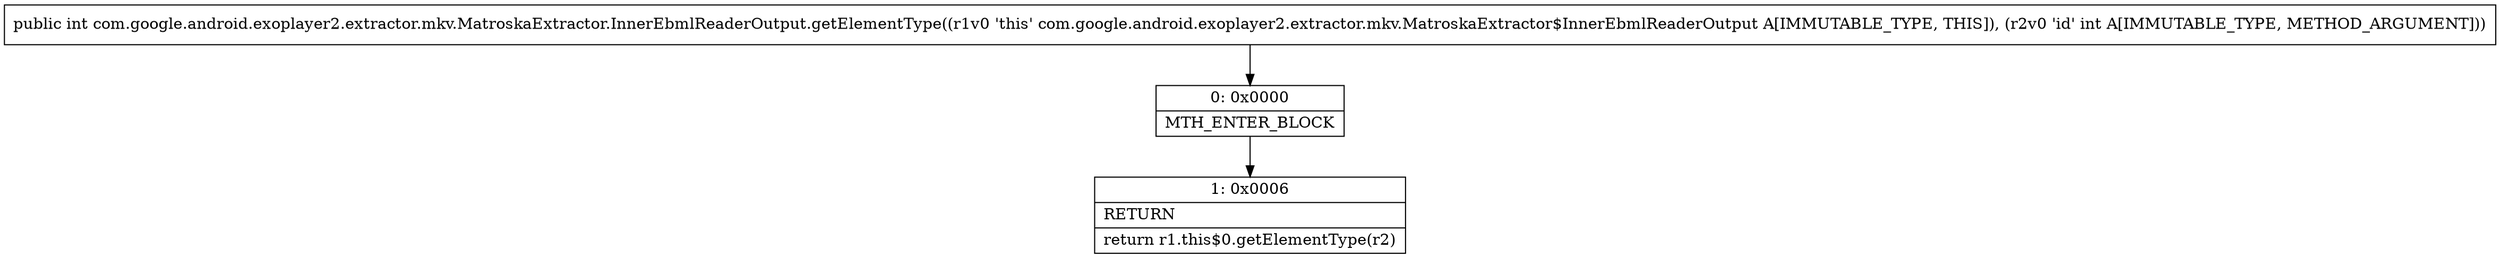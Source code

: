 digraph "CFG forcom.google.android.exoplayer2.extractor.mkv.MatroskaExtractor.InnerEbmlReaderOutput.getElementType(I)I" {
Node_0 [shape=record,label="{0\:\ 0x0000|MTH_ENTER_BLOCK\l}"];
Node_1 [shape=record,label="{1\:\ 0x0006|RETURN\l|return r1.this$0.getElementType(r2)\l}"];
MethodNode[shape=record,label="{public int com.google.android.exoplayer2.extractor.mkv.MatroskaExtractor.InnerEbmlReaderOutput.getElementType((r1v0 'this' com.google.android.exoplayer2.extractor.mkv.MatroskaExtractor$InnerEbmlReaderOutput A[IMMUTABLE_TYPE, THIS]), (r2v0 'id' int A[IMMUTABLE_TYPE, METHOD_ARGUMENT])) }"];
MethodNode -> Node_0;
Node_0 -> Node_1;
}

